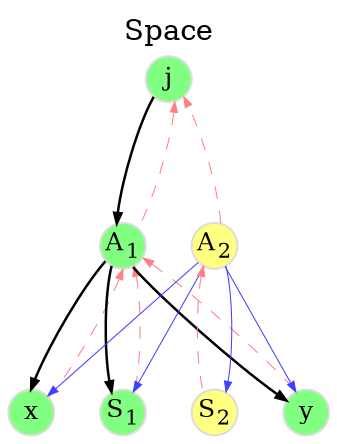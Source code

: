 digraph add {
	graph [
		rankdir="TB"
		bgcolor="white"
		color="white"
		nodesep="0.3"
		ranksep="0.8"
		labelloc="t"
		label="Space"
	];

	node [
		fontsize="12"
		style="filled"
		width="0.3"
		height="0.3"
		fixedsize="true"
		penwidth="1.0"
		color="#DDDDDD"
		fillcolor="#80ff80"
	];

	edge [
		penwidth="0.5"
		color="#000000"
		arrowsize="0.5"
	];


	C_j  [ label=<j>                                 ];
	C_a1 [ label=<A<SUB>1</SUB>>                     ];
	C_x  [ label=<x>                                 ];
	C_s1 [ label=<S<SUB>1</SUB>>                     ];
	C_s2 [ label=<S<SUB>2</SUB>> fillcolor="#ffff80" ];
	C_y  [ label=<y>                                 ];
	C_a2 [ label=<A<SUB>2</SUB>> fillcolor="#ffff80" ];

	C_j  -> C_a1 [ penwidth=1.2 ];
	C_a1 -> C_x  [ penwidth=1.2 ];
	C_a1 -> C_s1 [ penwidth=1.2 ];
	C_a1 -> C_y  [ penwidth=1.2 ];
	C_j  -> C_a2 [ style=invis ];

	C_j  -> C_a1 [ dir=back color="#ff8080" style=dashed ];
	C_a1 -> C_x  [ dir=back color="#ff8080" style=dashed ];
	C_a1 -> C_s1 [ dir=back color="#ff8080" style=dashed ];
	C_a2 -> C_s2 [ dir=back color="#ff8080" style=dashed ];
	C_a1 -> C_y  [ dir=back color="#ff8080" style=dashed ];

	C_a2 -> C_j  [ color="#ff8080" style=dashed ];

	C_a2 -> C_x  [ color="#4040ff" ];
	C_a2 -> C_s1 [ color="#4040ff" ];
	C_a2 -> C_s2 [ color="#4040ff" ];
	C_a2 -> C_y  [ color="#4040ff" ];

	C_x -> C_s1 -> C_s2 -> C_y [ style=invis ];
	{ rank=same C_x C_s1 C_s2 C_y };
}

